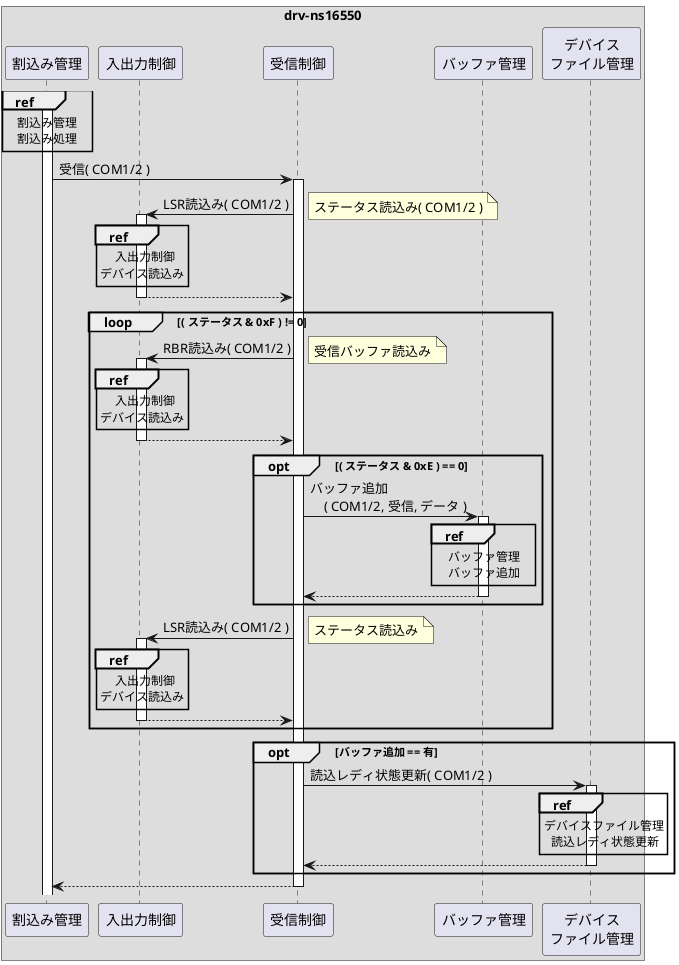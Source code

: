 @startuml

box "drv-ns16550"
    participant "割込み管理"             as intmng
    participant "入出力制御"             as ioctrl
    participant "受信制御"               as rxctrl
    participant "バッファ管理"           as bufmng
    participant "デバイス\nファイル管理" as filemng
end box

activate intmng
ref over intmng
    割込み管理
    割込み処理
end ref

intmng -> rxctrl: 受信( COM1/2 )
activate rxctrl

ioctrl <- rxctrl: LSR読込み( COM1/2 )
activate ioctrl
note right: ステータス読込み( COM1/2 )
ref over ioctrl
      入出力制御
    デバイス読込み
end ref
ioctrl --> rxctrl:
deactivate ioctrl

loop ( ステータス & 0xF ) != 0
    ioctrl <- rxctrl: RBR読込み( COM1/2 )
    activate ioctrl
    note right: 受信バッファ読込み
    ref over ioctrl
          入出力制御
        デバイス読込み
    end ref
    ioctrl --> rxctrl:
    deactivate ioctrl

    opt ( ステータス & 0xE ) == 0
        rxctrl -> bufmng: バッファ追加\n    ( COM1/2, 受信, データ )
        activate bufmng
        ref over bufmng
            バッファ管理
            バッファ追加
        end ref
        rxctrl <-- bufmng:
        deactivate bufmng
    end opt

    ioctrl <- rxctrl: LSR読込み( COM1/2 )
    activate ioctrl
    note right: ステータス読込み
    ref over ioctrl
          入出力制御
        デバイス読込み
    end ref
    ioctrl --> rxctrl:
    deactivate ioctrl
end loop


opt バッファ追加 == 有
    rxctrl -> filemng: 読込レディ状態更新( COM1/2 )
    activate filemng
    ref over filemng
        デバイスファイル管理
         読込レディ状態更新
    end ref
    rxctrl <-- filemng:
    deactivate filemng
end opt

intmng <-- rxctrl:
deactivate rxctrl

@enduml
